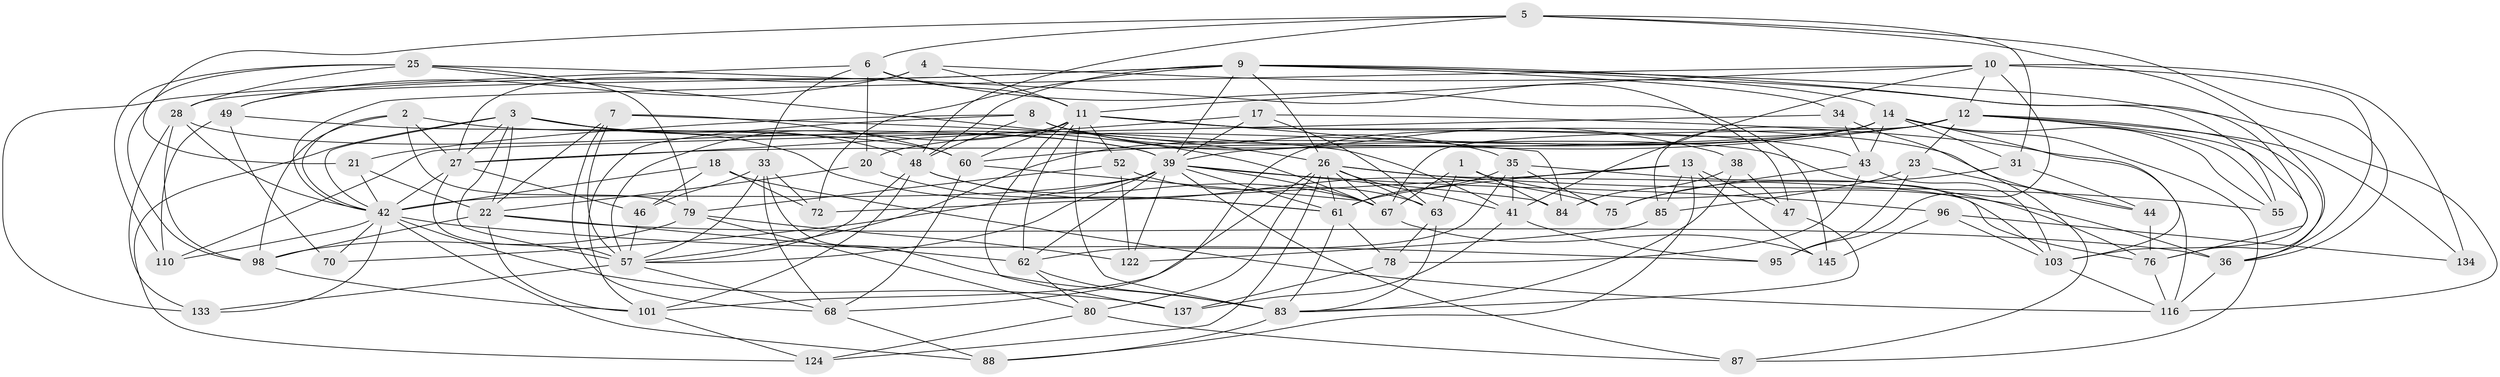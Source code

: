 // original degree distribution, {4: 1.0}
// Generated by graph-tools (version 1.1) at 2025/16/03/09/25 04:16:33]
// undirected, 73 vertices, 214 edges
graph export_dot {
graph [start="1"]
  node [color=gray90,style=filled];
  1;
  2 [super="+111"];
  3 [super="+15+19"];
  4;
  5 [super="+139"];
  6 [super="+16"];
  7 [super="+59"];
  8 [super="+144"];
  9 [super="+30"];
  10 [super="+24"];
  11 [super="+126+53+100"];
  12 [super="+93+127"];
  13 [super="+92"];
  14 [super="+54+37"];
  17;
  18;
  20;
  21;
  22 [super="+51"];
  23;
  25 [super="+71"];
  26 [super="+50+65+125"];
  27 [super="+29"];
  28 [super="+132"];
  31;
  33 [super="+97"];
  34;
  35 [super="+115"];
  36 [super="+74"];
  38;
  39 [super="+69+45"];
  41 [super="+107"];
  42 [super="+56"];
  43 [super="+81"];
  44;
  46;
  47;
  48 [super="+89"];
  49 [super="+77"];
  52;
  55;
  57 [super="+90+106+99"];
  60 [super="+119"];
  61 [super="+114+91"];
  62 [super="+136"];
  63 [super="+64"];
  67 [super="+73"];
  68 [super="+94"];
  70;
  72;
  75;
  76 [super="+82"];
  78;
  79 [super="+121"];
  80 [super="+105"];
  83 [super="+102+117"];
  84;
  85;
  87;
  88;
  95;
  96;
  98 [super="+104"];
  101 [super="+135"];
  103 [super="+129"];
  110;
  116 [super="+141"];
  122;
  124;
  133;
  134;
  137;
  145;
  1 -- 84;
  1 -- 36;
  1 -- 67;
  1 -- 63;
  2 -- 98;
  2 -- 42;
  2 -- 27;
  2 -- 39 [weight=2];
  2 -- 79;
  3 -- 124;
  3 -- 61;
  3 -- 42;
  3 -- 67;
  3 -- 27;
  3 -- 48;
  3 -- 57;
  3 -- 22;
  4 -- 103;
  4 -- 27;
  4 -- 49;
  4 -- 11;
  5 -- 48;
  5 -- 21;
  5 -- 36;
  5 -- 6;
  5 -- 31;
  5 -- 76;
  6 -- 145;
  6 -- 33;
  6 -- 20;
  6 -- 133;
  6 -- 11;
  7 -- 60;
  7 -- 68;
  7 -- 57 [weight=2];
  7 -- 41;
  7 -- 22;
  8 -- 48;
  8 -- 101;
  8 -- 35;
  8 -- 21;
  8 -- 38;
  8 -- 103;
  9 -- 72;
  9 -- 14;
  9 -- 34;
  9 -- 48;
  9 -- 116;
  9 -- 55;
  9 -- 26;
  9 -- 28;
  9 -- 49;
  9 -- 39;
  10 -- 134 [weight=2];
  10 -- 36;
  10 -- 41;
  10 -- 12;
  10 -- 95;
  10 -- 42;
  10 -- 11;
  11 -- 84;
  11 -- 83;
  11 -- 57;
  11 -- 62;
  11 -- 52;
  11 -- 43;
  11 -- 137;
  11 -- 44;
  11 -- 60;
  12 -- 60;
  12 -- 36;
  12 -- 67;
  12 -- 85;
  12 -- 55;
  12 -- 76;
  12 -- 134;
  12 -- 23;
  12 -- 27;
  13 -- 47;
  13 -- 85;
  13 -- 72;
  13 -- 88;
  13 -- 145;
  13 -- 61;
  14 -- 31;
  14 -- 57;
  14 -- 68;
  14 -- 87;
  14 -- 39;
  14 -- 20;
  14 -- 55;
  14 -- 103;
  14 -- 43;
  17 -- 63;
  17 -- 116;
  17 -- 39;
  17 -- 27;
  18 -- 46;
  18 -- 72;
  18 -- 116;
  18 -- 42;
  20 -- 22;
  20 -- 61;
  21 -- 22;
  21 -- 42;
  22 -- 98;
  22 -- 36;
  22 -- 101;
  22 -- 62;
  23 -- 95;
  23 -- 85;
  23 -- 44;
  25 -- 26;
  25 -- 110;
  25 -- 47;
  25 -- 28;
  25 -- 98;
  25 -- 79;
  26 -- 80 [weight=2];
  26 -- 67;
  26 -- 124;
  26 -- 101;
  26 -- 61;
  26 -- 63;
  26 -- 41;
  26 -- 76;
  26 -- 55;
  27 -- 46;
  27 -- 57;
  27 -- 42;
  28 -- 133;
  28 -- 98;
  28 -- 42;
  28 -- 39;
  31 -- 44;
  31 -- 75;
  33 -- 72;
  33 -- 46;
  33 -- 68;
  33 -- 83;
  33 -- 57;
  34 -- 43;
  34 -- 87;
  34 -- 110;
  35 -- 75;
  35 -- 62;
  35 -- 41;
  35 -- 76;
  35 -- 61;
  36 -- 116;
  38 -- 84;
  38 -- 47;
  38 -- 83;
  39 -- 87;
  39 -- 96;
  39 -- 67;
  39 -- 84;
  39 -- 70;
  39 -- 62;
  39 -- 122;
  39 -- 42;
  39 -- 61;
  39 -- 57;
  41 -- 95;
  41 -- 137;
  42 -- 70;
  42 -- 133;
  42 -- 137;
  42 -- 110;
  42 -- 88;
  42 -- 95;
  43 -- 78;
  43 -- 75;
  43 -- 103;
  44 -- 76;
  46 -- 57;
  47 -- 83;
  48 -- 101;
  48 -- 57;
  48 -- 75;
  48 -- 67;
  49 -- 70 [weight=2];
  49 -- 60;
  49 -- 110;
  52 -- 79;
  52 -- 122;
  52 -- 63;
  57 -- 133;
  57 -- 68;
  60 -- 68;
  60 -- 67;
  61 -- 83;
  61 -- 78;
  62 -- 83;
  62 -- 80;
  63 -- 83;
  63 -- 78;
  67 -- 145;
  68 -- 88;
  76 -- 116;
  78 -- 137;
  79 -- 98;
  79 -- 122;
  79 -- 80;
  80 -- 87;
  80 -- 124;
  83 -- 88;
  85 -- 122;
  96 -- 103;
  96 -- 145;
  96 -- 134;
  98 -- 101;
  101 -- 124;
  103 -- 116;
}
